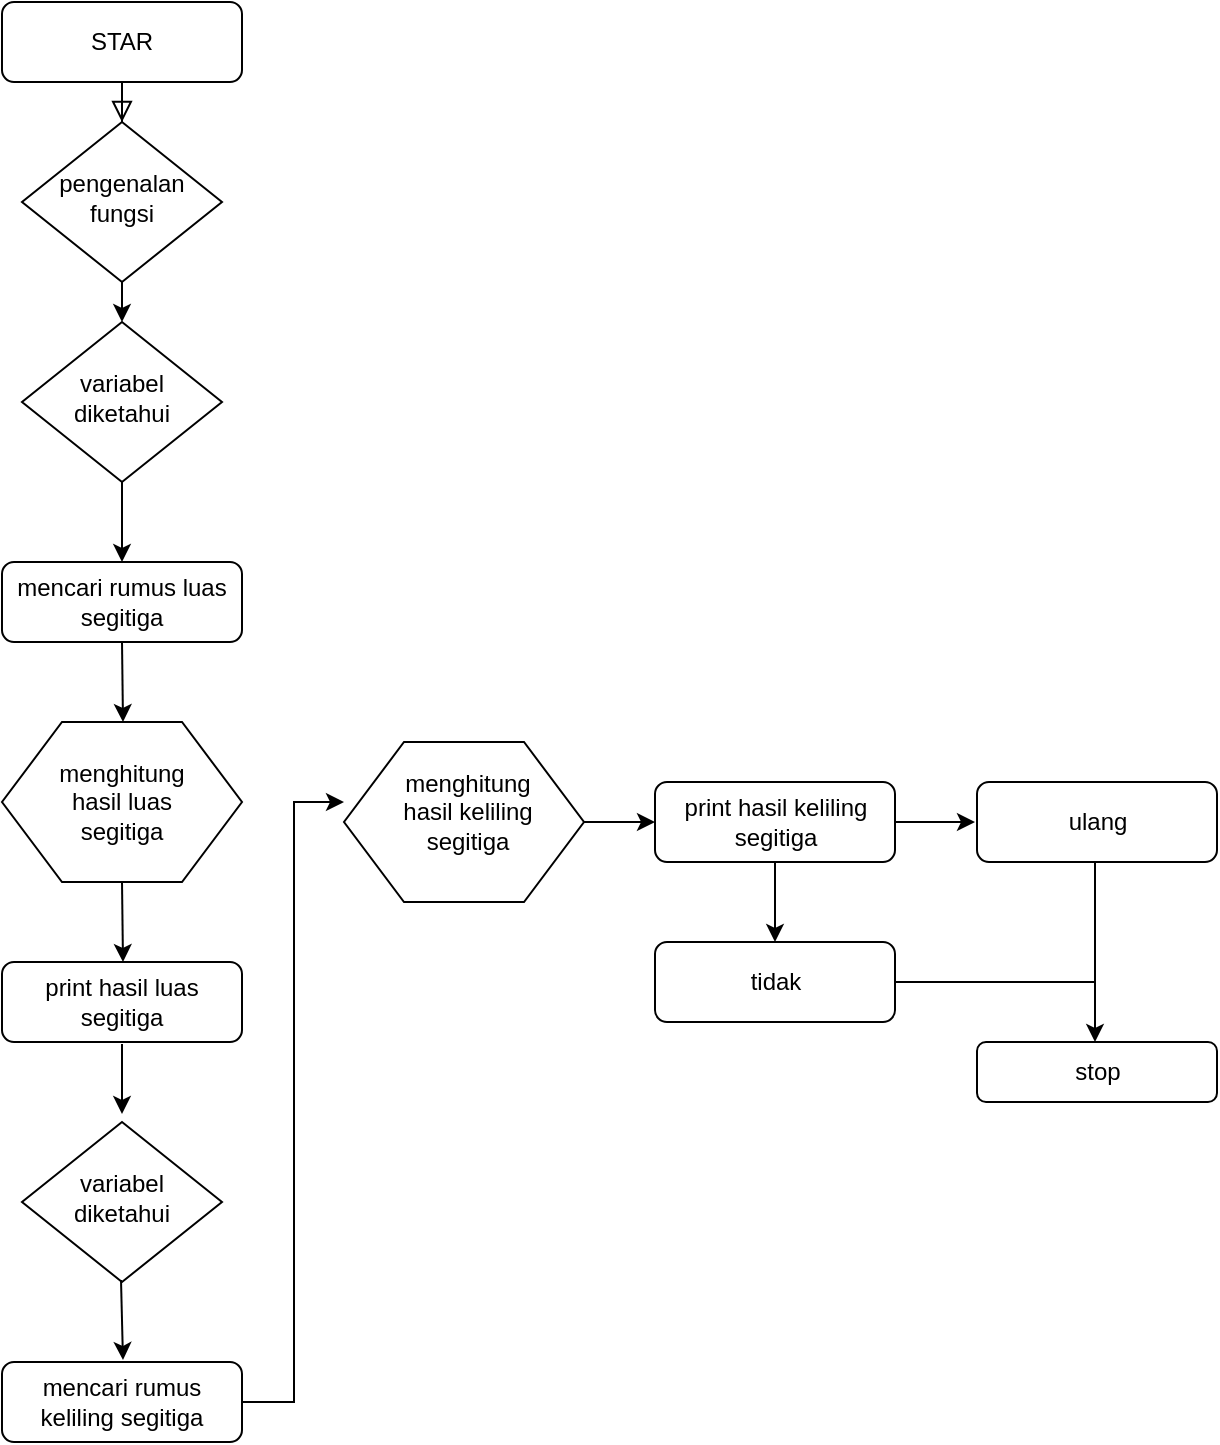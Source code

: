 <mxfile version="12.9.9" type="github">
  <diagram id="C5RBs43oDa-KdzZeNtuy" name="Page-1">
    <mxGraphModel dx="868" dy="433" grid="1" gridSize="10" guides="1" tooltips="1" connect="1" arrows="1" fold="1" page="1" pageScale="1" pageWidth="827" pageHeight="1169" math="0" shadow="0">
      <root>
        <mxCell id="WIyWlLk6GJQsqaUBKTNV-0" />
        <mxCell id="WIyWlLk6GJQsqaUBKTNV-1" parent="WIyWlLk6GJQsqaUBKTNV-0" />
        <mxCell id="WIyWlLk6GJQsqaUBKTNV-2" value="" style="rounded=0;html=1;jettySize=auto;orthogonalLoop=1;fontSize=11;endArrow=block;endFill=0;endSize=8;strokeWidth=1;shadow=0;labelBackgroundColor=none;edgeStyle=orthogonalEdgeStyle;" parent="WIyWlLk6GJQsqaUBKTNV-1" source="WIyWlLk6GJQsqaUBKTNV-3" target="WIyWlLk6GJQsqaUBKTNV-6" edge="1">
          <mxGeometry relative="1" as="geometry" />
        </mxCell>
        <mxCell id="WIyWlLk6GJQsqaUBKTNV-3" value="STAR" style="rounded=1;whiteSpace=wrap;html=1;fontSize=12;glass=0;strokeWidth=1;shadow=0;" parent="WIyWlLk6GJQsqaUBKTNV-1" vertex="1">
          <mxGeometry x="110" y="70" width="120" height="40" as="geometry" />
        </mxCell>
        <mxCell id="WIyWlLk6GJQsqaUBKTNV-6" value="pengenalan fungsi" style="rhombus;whiteSpace=wrap;html=1;shadow=0;fontFamily=Helvetica;fontSize=12;align=center;strokeWidth=1;spacing=6;spacingTop=-4;" parent="WIyWlLk6GJQsqaUBKTNV-1" vertex="1">
          <mxGeometry x="120" y="130" width="100" height="80" as="geometry" />
        </mxCell>
        <mxCell id="WIyWlLk6GJQsqaUBKTNV-10" value="variabel diketahui" style="rhombus;whiteSpace=wrap;html=1;shadow=0;fontFamily=Helvetica;fontSize=12;align=center;strokeWidth=1;spacing=6;spacingTop=-4;" parent="WIyWlLk6GJQsqaUBKTNV-1" vertex="1">
          <mxGeometry x="120" y="230" width="100" height="80" as="geometry" />
        </mxCell>
        <mxCell id="WIyWlLk6GJQsqaUBKTNV-11" value="mencari rumus luas segitiga" style="rounded=1;whiteSpace=wrap;html=1;fontSize=12;glass=0;strokeWidth=1;shadow=0;" parent="WIyWlLk6GJQsqaUBKTNV-1" vertex="1">
          <mxGeometry x="110" y="350" width="120" height="40" as="geometry" />
        </mxCell>
        <mxCell id="nWGJUwEd8Jo88T0-Rqaq-0" value="" style="endArrow=classic;html=1;exitX=0.5;exitY=1;exitDx=0;exitDy=0;" parent="WIyWlLk6GJQsqaUBKTNV-1" source="WIyWlLk6GJQsqaUBKTNV-11" edge="1">
          <mxGeometry width="50" height="50" relative="1" as="geometry">
            <mxPoint x="370" y="450" as="sourcePoint" />
            <mxPoint x="170.5" y="430" as="targetPoint" />
          </mxGeometry>
        </mxCell>
        <mxCell id="nWGJUwEd8Jo88T0-Rqaq-1" value="" style="shape=hexagon;perimeter=hexagonPerimeter2;whiteSpace=wrap;html=1;" parent="WIyWlLk6GJQsqaUBKTNV-1" vertex="1">
          <mxGeometry x="110" y="430" width="120" height="80" as="geometry" />
        </mxCell>
        <mxCell id="nWGJUwEd8Jo88T0-Rqaq-2" value="menghitung hasil luas segitiga" style="text;html=1;strokeColor=none;fillColor=none;align=center;verticalAlign=middle;whiteSpace=wrap;rounded=0;" parent="WIyWlLk6GJQsqaUBKTNV-1" vertex="1">
          <mxGeometry x="140" y="450" width="60" height="40" as="geometry" />
        </mxCell>
        <mxCell id="nWGJUwEd8Jo88T0-Rqaq-3" value="" style="endArrow=classic;html=1;entryX=0.5;entryY=0;entryDx=0;entryDy=0;" parent="WIyWlLk6GJQsqaUBKTNV-1" target="WIyWlLk6GJQsqaUBKTNV-10" edge="1">
          <mxGeometry width="50" height="50" relative="1" as="geometry">
            <mxPoint x="170" y="210" as="sourcePoint" />
            <mxPoint x="170" y="240" as="targetPoint" />
          </mxGeometry>
        </mxCell>
        <mxCell id="nWGJUwEd8Jo88T0-Rqaq-4" value="" style="endArrow=classic;html=1;entryX=0.5;entryY=0;entryDx=0;entryDy=0;exitX=0.5;exitY=1;exitDx=0;exitDy=0;" parent="WIyWlLk6GJQsqaUBKTNV-1" target="WIyWlLk6GJQsqaUBKTNV-11" edge="1" source="WIyWlLk6GJQsqaUBKTNV-10">
          <mxGeometry width="50" height="50" relative="1" as="geometry">
            <mxPoint x="169.5" y="330" as="sourcePoint" />
            <mxPoint x="169.5" y="370" as="targetPoint" />
          </mxGeometry>
        </mxCell>
        <mxCell id="nWGJUwEd8Jo88T0-Rqaq-5" value="print hasil luas segitiga" style="rounded=1;whiteSpace=wrap;html=1;fontSize=12;glass=0;strokeWidth=1;shadow=0;" parent="WIyWlLk6GJQsqaUBKTNV-1" vertex="1">
          <mxGeometry x="110" y="550" width="120" height="40" as="geometry" />
        </mxCell>
        <mxCell id="nWGJUwEd8Jo88T0-Rqaq-6" value="" style="endArrow=classic;html=1;exitX=0.5;exitY=1;exitDx=0;exitDy=0;" parent="WIyWlLk6GJQsqaUBKTNV-1" source="nWGJUwEd8Jo88T0-Rqaq-1" edge="1">
          <mxGeometry width="50" height="50" relative="1" as="geometry">
            <mxPoint x="180" y="440" as="sourcePoint" />
            <mxPoint x="170.5" y="550" as="targetPoint" />
          </mxGeometry>
        </mxCell>
        <mxCell id="nWGJUwEd8Jo88T0-Rqaq-7" value="variabel diketahui" style="rhombus;whiteSpace=wrap;html=1;shadow=0;fontFamily=Helvetica;fontSize=12;align=center;strokeWidth=1;spacing=6;spacingTop=-4;" parent="WIyWlLk6GJQsqaUBKTNV-1" vertex="1">
          <mxGeometry x="120" y="630" width="100" height="80" as="geometry" />
        </mxCell>
        <mxCell id="MB96RuQ5LBltIbgWyLJj-0" style="edgeStyle=elbowEdgeStyle;rounded=0;orthogonalLoop=1;jettySize=auto;html=1;" edge="1" parent="WIyWlLk6GJQsqaUBKTNV-1" source="nWGJUwEd8Jo88T0-Rqaq-8">
          <mxGeometry relative="1" as="geometry">
            <mxPoint x="281" y="470" as="targetPoint" />
            <Array as="points">
              <mxPoint x="256" y="500" />
            </Array>
          </mxGeometry>
        </mxCell>
        <mxCell id="nWGJUwEd8Jo88T0-Rqaq-8" value="mencari rumus keliling segitiga" style="rounded=1;whiteSpace=wrap;html=1;fontSize=12;glass=0;strokeWidth=1;shadow=0;" parent="WIyWlLk6GJQsqaUBKTNV-1" vertex="1">
          <mxGeometry x="110" y="750" width="120" height="40" as="geometry" />
        </mxCell>
        <mxCell id="nWGJUwEd8Jo88T0-Rqaq-11" value="" style="endArrow=classic;html=1;" parent="WIyWlLk6GJQsqaUBKTNV-1" edge="1">
          <mxGeometry width="50" height="50" relative="1" as="geometry">
            <mxPoint x="169.5" y="709" as="sourcePoint" />
            <mxPoint x="170.5" y="749" as="targetPoint" />
          </mxGeometry>
        </mxCell>
        <mxCell id="nWGJUwEd8Jo88T0-Rqaq-12" value="print hasil keliling segitiga" style="rounded=1;whiteSpace=wrap;html=1;fontSize=12;glass=0;strokeWidth=1;shadow=0;" parent="WIyWlLk6GJQsqaUBKTNV-1" vertex="1">
          <mxGeometry x="436.5" y="460" width="120" height="40" as="geometry" />
        </mxCell>
        <mxCell id="nWGJUwEd8Jo88T0-Rqaq-13" value="" style="endArrow=classic;html=1;exitX=1;exitY=0.5;exitDx=0;exitDy=0;entryX=0;entryY=0.5;entryDx=0;entryDy=0;" parent="WIyWlLk6GJQsqaUBKTNV-1" target="nWGJUwEd8Jo88T0-Rqaq-12" edge="1" source="nWGJUwEd8Jo88T0-Rqaq-16">
          <mxGeometry width="50" height="50" relative="1" as="geometry">
            <mxPoint x="496.5" y="440" as="sourcePoint" />
            <mxPoint x="506.5" y="370" as="targetPoint" />
          </mxGeometry>
        </mxCell>
        <mxCell id="nWGJUwEd8Jo88T0-Rqaq-14" value="" style="endArrow=classic;html=1;exitX=0.5;exitY=1;exitDx=0;exitDy=0;" parent="WIyWlLk6GJQsqaUBKTNV-1" edge="1">
          <mxGeometry width="50" height="50" relative="1" as="geometry">
            <mxPoint x="170" y="591" as="sourcePoint" />
            <mxPoint x="170" y="626" as="targetPoint" />
          </mxGeometry>
        </mxCell>
        <mxCell id="nWGJUwEd8Jo88T0-Rqaq-16" value="" style="shape=hexagon;perimeter=hexagonPerimeter2;whiteSpace=wrap;html=1;" parent="WIyWlLk6GJQsqaUBKTNV-1" vertex="1">
          <mxGeometry x="281" y="440" width="120" height="80" as="geometry" />
        </mxCell>
        <mxCell id="nWGJUwEd8Jo88T0-Rqaq-17" value="menghitung hasil keliling segitiga" style="text;html=1;strokeColor=none;fillColor=none;align=center;verticalAlign=middle;whiteSpace=wrap;rounded=0;" parent="WIyWlLk6GJQsqaUBKTNV-1" vertex="1">
          <mxGeometry x="308" y="455" width="70" height="40" as="geometry" />
        </mxCell>
        <mxCell id="nWGJUwEd8Jo88T0-Rqaq-18" value="tidak" style="rounded=1;whiteSpace=wrap;html=1;fontSize=12;glass=0;strokeWidth=1;shadow=0;" parent="WIyWlLk6GJQsqaUBKTNV-1" vertex="1">
          <mxGeometry x="436.5" y="540" width="120" height="40" as="geometry" />
        </mxCell>
        <mxCell id="nWGJUwEd8Jo88T0-Rqaq-19" value="" style="endArrow=classic;html=1;" parent="WIyWlLk6GJQsqaUBKTNV-1" target="nWGJUwEd8Jo88T0-Rqaq-18" edge="1">
          <mxGeometry width="50" height="50" relative="1" as="geometry">
            <mxPoint x="496.5" y="500" as="sourcePoint" />
            <mxPoint x="506.5" y="445" as="targetPoint" />
          </mxGeometry>
        </mxCell>
        <mxCell id="MB96RuQ5LBltIbgWyLJj-5" style="edgeStyle=none;rounded=0;orthogonalLoop=1;jettySize=auto;html=1;exitX=0.5;exitY=1;exitDx=0;exitDy=0;" edge="1" parent="WIyWlLk6GJQsqaUBKTNV-1">
          <mxGeometry relative="1" as="geometry">
            <mxPoint x="656.5" y="590" as="targetPoint" />
            <mxPoint x="656.5" y="500" as="sourcePoint" />
          </mxGeometry>
        </mxCell>
        <mxCell id="nWGJUwEd8Jo88T0-Rqaq-21" value="ulang" style="rounded=1;whiteSpace=wrap;html=1;fontSize=12;glass=0;strokeWidth=1;shadow=0;" parent="WIyWlLk6GJQsqaUBKTNV-1" vertex="1">
          <mxGeometry x="597.5" y="460" width="120" height="40" as="geometry" />
        </mxCell>
        <mxCell id="nWGJUwEd8Jo88T0-Rqaq-22" value="" style="endArrow=classic;html=1;exitX=1;exitY=0.5;exitDx=0;exitDy=0;" parent="WIyWlLk6GJQsqaUBKTNV-1" source="nWGJUwEd8Jo88T0-Rqaq-12" edge="1">
          <mxGeometry width="50" height="50" relative="1" as="geometry">
            <mxPoint x="646.5" y="513" as="sourcePoint" />
            <mxPoint x="596.5" y="480" as="targetPoint" />
          </mxGeometry>
        </mxCell>
        <mxCell id="MB96RuQ5LBltIbgWyLJj-7" value="" style="endArrow=none;html=1;" edge="1" parent="WIyWlLk6GJQsqaUBKTNV-1">
          <mxGeometry width="50" height="50" relative="1" as="geometry">
            <mxPoint x="556.5" y="560" as="sourcePoint" />
            <mxPoint x="656.5" y="560" as="targetPoint" />
          </mxGeometry>
        </mxCell>
        <mxCell id="MB96RuQ5LBltIbgWyLJj-8" value="stop" style="rounded=1;whiteSpace=wrap;html=1;" vertex="1" parent="WIyWlLk6GJQsqaUBKTNV-1">
          <mxGeometry x="597.5" y="590" width="120" height="30" as="geometry" />
        </mxCell>
      </root>
    </mxGraphModel>
  </diagram>
</mxfile>
